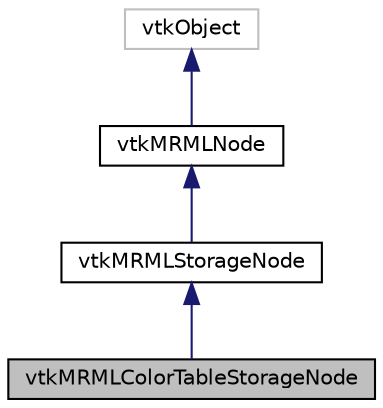 digraph "vtkMRMLColorTableStorageNode"
{
  bgcolor="transparent";
  edge [fontname="Helvetica",fontsize="10",labelfontname="Helvetica",labelfontsize="10"];
  node [fontname="Helvetica",fontsize="10",shape=record];
  Node0 [label="vtkMRMLColorTableStorageNode",height=0.2,width=0.4,color="black", fillcolor="grey75", style="filled", fontcolor="black"];
  Node1 -> Node0 [dir="back",color="midnightblue",fontsize="10",style="solid",fontname="Helvetica"];
  Node1 [label="vtkMRMLStorageNode",height=0.2,width=0.4,color="black",URL="$classvtkMRMLStorageNode.html",tooltip="A superclass for other storage nodes. "];
  Node2 -> Node1 [dir="back",color="midnightblue",fontsize="10",style="solid",fontname="Helvetica"];
  Node2 [label="vtkMRMLNode",height=0.2,width=0.4,color="black",URL="$classvtkMRMLNode.html",tooltip="Abstract Superclass for all specific types of MRML nodes. "];
  Node3 -> Node2 [dir="back",color="midnightblue",fontsize="10",style="solid",fontname="Helvetica"];
  Node3 [label="vtkObject",height=0.2,width=0.4,color="grey75"];
}
